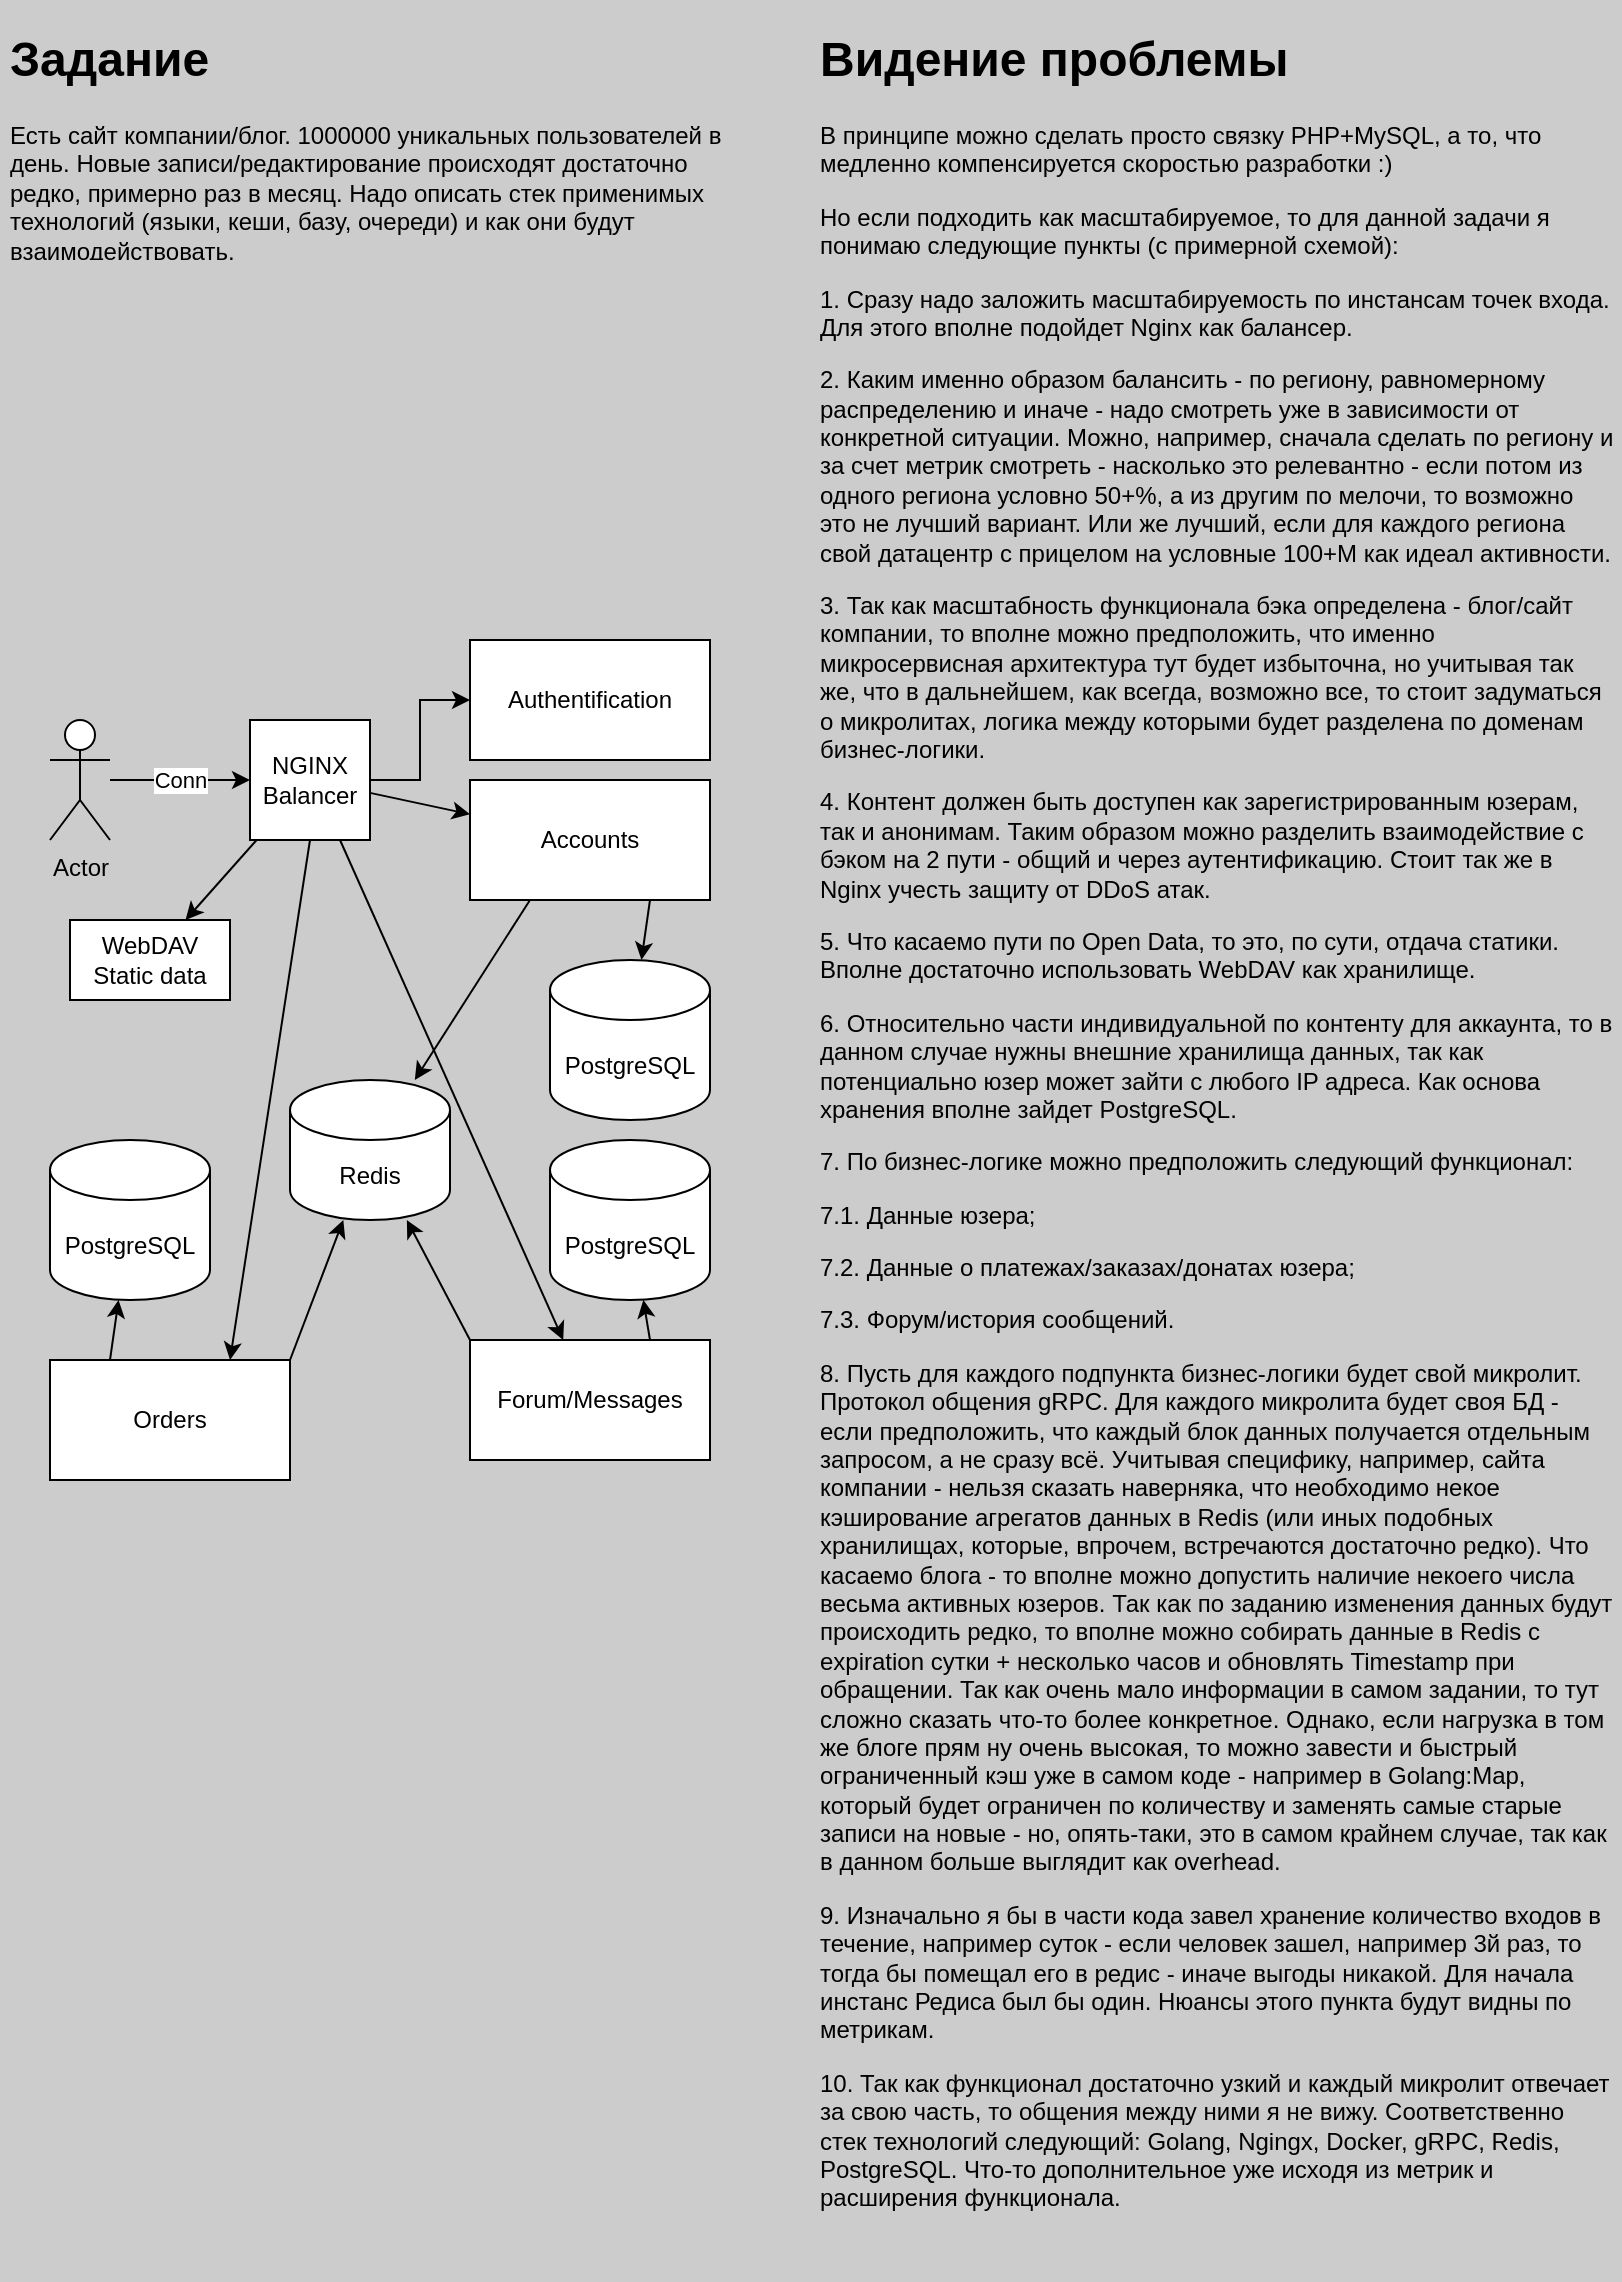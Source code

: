 <mxfile version="15.9.6" type="github">
  <diagram id="IbzGcBM9QDybaDAkwbq8" name="Page-1">
    <mxGraphModel dx="1422" dy="786" grid="1" gridSize="10" guides="1" tooltips="1" connect="1" arrows="1" fold="1" page="1" pageScale="1" pageWidth="850" pageHeight="1100" background="#CCCCCC" math="0" shadow="0">
      <root>
        <mxCell id="0" />
        <mxCell id="1" parent="0" />
        <mxCell id="bjESsrOZtTePqHt1_tni-1" value="&lt;h1&gt;Задание&lt;/h1&gt;&lt;p&gt;Есть сайт компании/блог. 1000000 уникальных пользователей в день. Новые записи/редактирование происходят достаточно редко, примерно раз в месяц. Надо описать стек применимых технологий (языки, кеши, базу, очереди) и как они будут взаимодействовать.&lt;/p&gt;" style="text;html=1;strokeColor=none;fillColor=none;spacing=5;spacingTop=-20;whiteSpace=wrap;overflow=hidden;rounded=0;" vertex="1" parent="1">
          <mxGeometry x="20" y="20" width="380" height="120" as="geometry" />
        </mxCell>
        <mxCell id="bjESsrOZtTePqHt1_tni-2" value="Actor" style="shape=umlActor;verticalLabelPosition=bottom;verticalAlign=top;html=1;outlineConnect=0;" vertex="1" parent="1">
          <mxGeometry x="45" y="370" width="30" height="60" as="geometry" />
        </mxCell>
        <mxCell id="bjESsrOZtTePqHt1_tni-3" value="&lt;h1&gt;Видение проблемы&lt;/h1&gt;&lt;p&gt;В принципе можно сделать просто связку PHP+MySQL, а то, что медленно компенсируется скоростью разработки :)&lt;/p&gt;&lt;p&gt;Но если подходить как масштабируемое, то для данной задачи я понимаю следующие пункты (с примерной схемой):&lt;/p&gt;&lt;p&gt;1. Сразу надо заложить масштабируемость по инстансам точек входа. Для этого вполне подойдет Nginx как балансер.&lt;/p&gt;&lt;p&gt;2. Каким именно образом балансить - по региону, равномерному распределению и иначе - надо смотреть уже в зависимости от конкретной ситуации. Можно, например, сначала сделать по региону и за счет метрик смотреть - насколько это релевантно - если потом из одного региона условно 50+%, а из другим по мелочи, то возможно это не лучший вариант. Или же лучший, если для каждого региона свой датацентр с прицелом на условные 100+М как идеал активности.&lt;/p&gt;&lt;p&gt;3. Так как масштабность функционала бэка определена - блог/сайт компании, то вполне можно предположить, что именно микросервисная архитектура тут будет избыточна, но учитывая так же, что в дальнейшем, как всегда, возможно все, то стоит задуматься о микролитах, логика между которыми будет разделена по доменам бизнес-логики.&lt;/p&gt;&lt;p&gt;4. Контент должен быть доступен как зарегистрированным юзерам, так и анонимам. Таким образом можно разделить взаимодействие с бэком на 2 пути - общий и через аутентификацию. Стоит так же в Nginx учесть защиту от DDoS атак.&lt;/p&gt;&lt;p&gt;5. Что касаемо пути по Open Data, то это, по сути, отдача статики. Вполне достаточно использовать WebDAV как хранилище.&lt;/p&gt;&lt;p&gt;6. Относительно части индивидуальной по контенту для аккаунта, то в данном случае нужны внешние хранилища данных, так как потенциально юзер может зайти с любого IP адреса. Как основа хранения вполне зайдет PostgreSQL.&amp;nbsp;&lt;/p&gt;&lt;p&gt;7. По бизнес-логике можно предположить следующий функционал:&lt;/p&gt;&lt;p&gt;7.1. Данные юзера;&lt;/p&gt;&lt;p&gt;7.2. Данные о платежах/заказах/донатах юзера;&lt;/p&gt;&lt;p&gt;7.3. Форум/история сообщений.&lt;/p&gt;&lt;p&gt;8. Пусть для каждого подпункта бизнес-логики будет свой микролит. Протокол общения gRPC. Для каждого микролита будет своя БД - если предположить, что каждый блок данных получается отдельным запросом, а не сразу всё. Учитывая специфику, например, сайта компании - нельзя сказать наверняка, что необходимо некое кэширование агрегатов данных в Redis (или иных подобных хранилищах, которые, впрочем, встречаются достаточно редко). Что касаемо блога - то вполне можно допустить наличие некоего числа весьма активных юзеров. Так как по заданию изменения данных будут происходить редко, то вполне можно собирать данные в Redis с expiration сутки + несколько часов и обновлять Timestamp при обращении. Так как очень мало информации в самом задании, то тут сложно сказать что-то более конкретное. Однако, если нагрузка в том же блоге прям ну очень высокая, то можно завести и быстрый ограниченный кэш уже в самом коде - например в Golang:Map, который будет ограничен по количеству и заменять самые старые записи на новые - но, опять-таки, это в самом крайнем случае, так как в данном больше выглядит как overhead.&amp;nbsp;&lt;/p&gt;&lt;p&gt;9. Изначально я бы в части кода завел хранение количество входов в течение, например суток - если человек зашел, например 3й раз, то тогда бы помещал его в редис - иначе выгоды никакой. Для начала инстанс Редиса был бы один. Нюансы этого пункта будут видны по метрикам.&lt;/p&gt;&lt;p&gt;10. Так как функционал достаточно узкий и каждый микролит отвечает за свою часть, то общения между ними я не вижу. Соответственно стек технологий следующий: Golang, Ngingx, Docker, gRPC, Redis, PostgreSQL. Что-то дополнительное уже исходя из метрик и расширения функционала.&lt;/p&gt;" style="text;html=1;strokeColor=none;fillColor=none;spacing=5;spacingTop=-20;whiteSpace=wrap;overflow=hidden;rounded=0;" vertex="1" parent="1">
          <mxGeometry x="425" y="20" width="405" height="1130" as="geometry" />
        </mxCell>
        <mxCell id="bjESsrOZtTePqHt1_tni-35" style="edgeStyle=orthogonalEdgeStyle;rounded=0;orthogonalLoop=1;jettySize=auto;html=1;" edge="1" parent="1" source="bjESsrOZtTePqHt1_tni-4" target="bjESsrOZtTePqHt1_tni-33">
          <mxGeometry relative="1" as="geometry" />
        </mxCell>
        <mxCell id="bjESsrOZtTePqHt1_tni-4" value="NGINX&lt;br&gt;Balancer" style="rounded=0;whiteSpace=wrap;html=1;" vertex="1" parent="1">
          <mxGeometry x="145" y="370" width="60" height="60" as="geometry" />
        </mxCell>
        <mxCell id="bjESsrOZtTePqHt1_tni-5" value="" style="endArrow=classic;html=1;rounded=0;" edge="1" parent="1" source="bjESsrOZtTePqHt1_tni-2" target="bjESsrOZtTePqHt1_tni-4">
          <mxGeometry relative="1" as="geometry">
            <mxPoint x="365" y="280" as="sourcePoint" />
            <mxPoint x="465" y="280" as="targetPoint" />
          </mxGeometry>
        </mxCell>
        <mxCell id="bjESsrOZtTePqHt1_tni-6" value="Conn" style="edgeLabel;resizable=0;html=1;align=center;verticalAlign=middle;" connectable="0" vertex="1" parent="bjESsrOZtTePqHt1_tni-5">
          <mxGeometry relative="1" as="geometry" />
        </mxCell>
        <mxCell id="bjESsrOZtTePqHt1_tni-12" value="" style="endArrow=classic;html=1;rounded=0;" edge="1" parent="1" source="bjESsrOZtTePqHt1_tni-4" target="bjESsrOZtTePqHt1_tni-9">
          <mxGeometry width="50" height="50" relative="1" as="geometry">
            <mxPoint x="415" y="510" as="sourcePoint" />
            <mxPoint x="465" y="460" as="targetPoint" />
          </mxGeometry>
        </mxCell>
        <mxCell id="bjESsrOZtTePqHt1_tni-9" value="WebDAV&lt;br&gt;Static data" style="rounded=0;whiteSpace=wrap;html=1;" vertex="1" parent="1">
          <mxGeometry x="55" y="470" width="80" height="40" as="geometry" />
        </mxCell>
        <mxCell id="bjESsrOZtTePqHt1_tni-19" value="PostgreSQL" style="shape=cylinder3;whiteSpace=wrap;html=1;boundedLbl=1;backgroundOutline=1;size=15;" vertex="1" parent="1">
          <mxGeometry x="45" y="580" width="80" height="80" as="geometry" />
        </mxCell>
        <mxCell id="bjESsrOZtTePqHt1_tni-20" value="Redis" style="shape=cylinder3;whiteSpace=wrap;html=1;boundedLbl=1;backgroundOutline=1;size=15;" vertex="1" parent="1">
          <mxGeometry x="165" y="550" width="80" height="70" as="geometry" />
        </mxCell>
        <mxCell id="bjESsrOZtTePqHt1_tni-10" value="Accounts" style="rounded=0;whiteSpace=wrap;html=1;" vertex="1" parent="1">
          <mxGeometry x="255" y="400" width="120" height="60" as="geometry" />
        </mxCell>
        <mxCell id="bjESsrOZtTePqHt1_tni-14" value="Orders" style="rounded=0;whiteSpace=wrap;html=1;" vertex="1" parent="1">
          <mxGeometry x="45" y="690" width="120" height="60" as="geometry" />
        </mxCell>
        <mxCell id="bjESsrOZtTePqHt1_tni-15" value="Forum/Messages" style="rounded=0;whiteSpace=wrap;html=1;" vertex="1" parent="1">
          <mxGeometry x="255" y="680" width="120" height="60" as="geometry" />
        </mxCell>
        <mxCell id="bjESsrOZtTePqHt1_tni-22" value="PostgreSQL" style="shape=cylinder3;whiteSpace=wrap;html=1;boundedLbl=1;backgroundOutline=1;size=15;" vertex="1" parent="1">
          <mxGeometry x="295" y="580" width="80" height="80" as="geometry" />
        </mxCell>
        <mxCell id="bjESsrOZtTePqHt1_tni-23" value="PostgreSQL" style="shape=cylinder3;whiteSpace=wrap;html=1;boundedLbl=1;backgroundOutline=1;size=15;" vertex="1" parent="1">
          <mxGeometry x="295" y="490" width="80" height="80" as="geometry" />
        </mxCell>
        <mxCell id="bjESsrOZtTePqHt1_tni-24" value="" style="endArrow=classic;html=1;rounded=0;" edge="1" parent="1" source="bjESsrOZtTePqHt1_tni-4" target="bjESsrOZtTePqHt1_tni-10">
          <mxGeometry width="50" height="50" relative="1" as="geometry">
            <mxPoint x="375" y="620" as="sourcePoint" />
            <mxPoint x="295" y="480" as="targetPoint" />
          </mxGeometry>
        </mxCell>
        <mxCell id="bjESsrOZtTePqHt1_tni-25" value="" style="endArrow=classic;html=1;rounded=0;exitX=0.75;exitY=1;exitDx=0;exitDy=0;" edge="1" parent="1" source="bjESsrOZtTePqHt1_tni-10" target="bjESsrOZtTePqHt1_tni-23">
          <mxGeometry width="50" height="50" relative="1" as="geometry">
            <mxPoint x="375" y="620" as="sourcePoint" />
            <mxPoint x="425" y="570" as="targetPoint" />
          </mxGeometry>
        </mxCell>
        <mxCell id="bjESsrOZtTePqHt1_tni-26" value="" style="endArrow=classic;html=1;rounded=0;exitX=0.25;exitY=1;exitDx=0;exitDy=0;" edge="1" parent="1" source="bjESsrOZtTePqHt1_tni-10" target="bjESsrOZtTePqHt1_tni-20">
          <mxGeometry width="50" height="50" relative="1" as="geometry">
            <mxPoint x="375" y="620" as="sourcePoint" />
            <mxPoint x="425" y="570" as="targetPoint" />
          </mxGeometry>
        </mxCell>
        <mxCell id="bjESsrOZtTePqHt1_tni-27" value="" style="endArrow=classic;html=1;rounded=0;exitX=0.75;exitY=1;exitDx=0;exitDy=0;" edge="1" parent="1" source="bjESsrOZtTePqHt1_tni-4" target="bjESsrOZtTePqHt1_tni-15">
          <mxGeometry width="50" height="50" relative="1" as="geometry">
            <mxPoint x="375" y="620" as="sourcePoint" />
            <mxPoint x="425" y="570" as="targetPoint" />
          </mxGeometry>
        </mxCell>
        <mxCell id="bjESsrOZtTePqHt1_tni-28" value="" style="endArrow=classic;html=1;rounded=0;exitX=0.75;exitY=0;exitDx=0;exitDy=0;" edge="1" parent="1" source="bjESsrOZtTePqHt1_tni-15" target="bjESsrOZtTePqHt1_tni-22">
          <mxGeometry width="50" height="50" relative="1" as="geometry">
            <mxPoint x="375" y="620" as="sourcePoint" />
            <mxPoint x="425" y="570" as="targetPoint" />
          </mxGeometry>
        </mxCell>
        <mxCell id="bjESsrOZtTePqHt1_tni-29" value="" style="endArrow=classic;html=1;rounded=0;exitX=0;exitY=0;exitDx=0;exitDy=0;" edge="1" parent="1" source="bjESsrOZtTePqHt1_tni-15" target="bjESsrOZtTePqHt1_tni-20">
          <mxGeometry width="50" height="50" relative="1" as="geometry">
            <mxPoint x="375" y="620" as="sourcePoint" />
            <mxPoint x="425" y="570" as="targetPoint" />
          </mxGeometry>
        </mxCell>
        <mxCell id="bjESsrOZtTePqHt1_tni-30" value="" style="endArrow=classic;html=1;rounded=0;exitX=1;exitY=0;exitDx=0;exitDy=0;" edge="1" parent="1" source="bjESsrOZtTePqHt1_tni-14" target="bjESsrOZtTePqHt1_tni-20">
          <mxGeometry width="50" height="50" relative="1" as="geometry">
            <mxPoint x="375" y="620" as="sourcePoint" />
            <mxPoint x="425" y="570" as="targetPoint" />
          </mxGeometry>
        </mxCell>
        <mxCell id="bjESsrOZtTePqHt1_tni-31" value="" style="endArrow=classic;html=1;rounded=0;exitX=0.25;exitY=0;exitDx=0;exitDy=0;" edge="1" parent="1" source="bjESsrOZtTePqHt1_tni-14" target="bjESsrOZtTePqHt1_tni-19">
          <mxGeometry width="50" height="50" relative="1" as="geometry">
            <mxPoint x="375" y="620" as="sourcePoint" />
            <mxPoint x="425" y="570" as="targetPoint" />
          </mxGeometry>
        </mxCell>
        <mxCell id="bjESsrOZtTePqHt1_tni-32" value="" style="endArrow=classic;html=1;rounded=0;exitX=0.5;exitY=1;exitDx=0;exitDy=0;entryX=0.75;entryY=0;entryDx=0;entryDy=0;" edge="1" parent="1" source="bjESsrOZtTePqHt1_tni-4" target="bjESsrOZtTePqHt1_tni-14">
          <mxGeometry width="50" height="50" relative="1" as="geometry">
            <mxPoint x="375" y="620" as="sourcePoint" />
            <mxPoint x="425" y="570" as="targetPoint" />
          </mxGeometry>
        </mxCell>
        <mxCell id="bjESsrOZtTePqHt1_tni-33" value="Authentification" style="rounded=0;whiteSpace=wrap;html=1;" vertex="1" parent="1">
          <mxGeometry x="255" y="330" width="120" height="60" as="geometry" />
        </mxCell>
      </root>
    </mxGraphModel>
  </diagram>
</mxfile>
